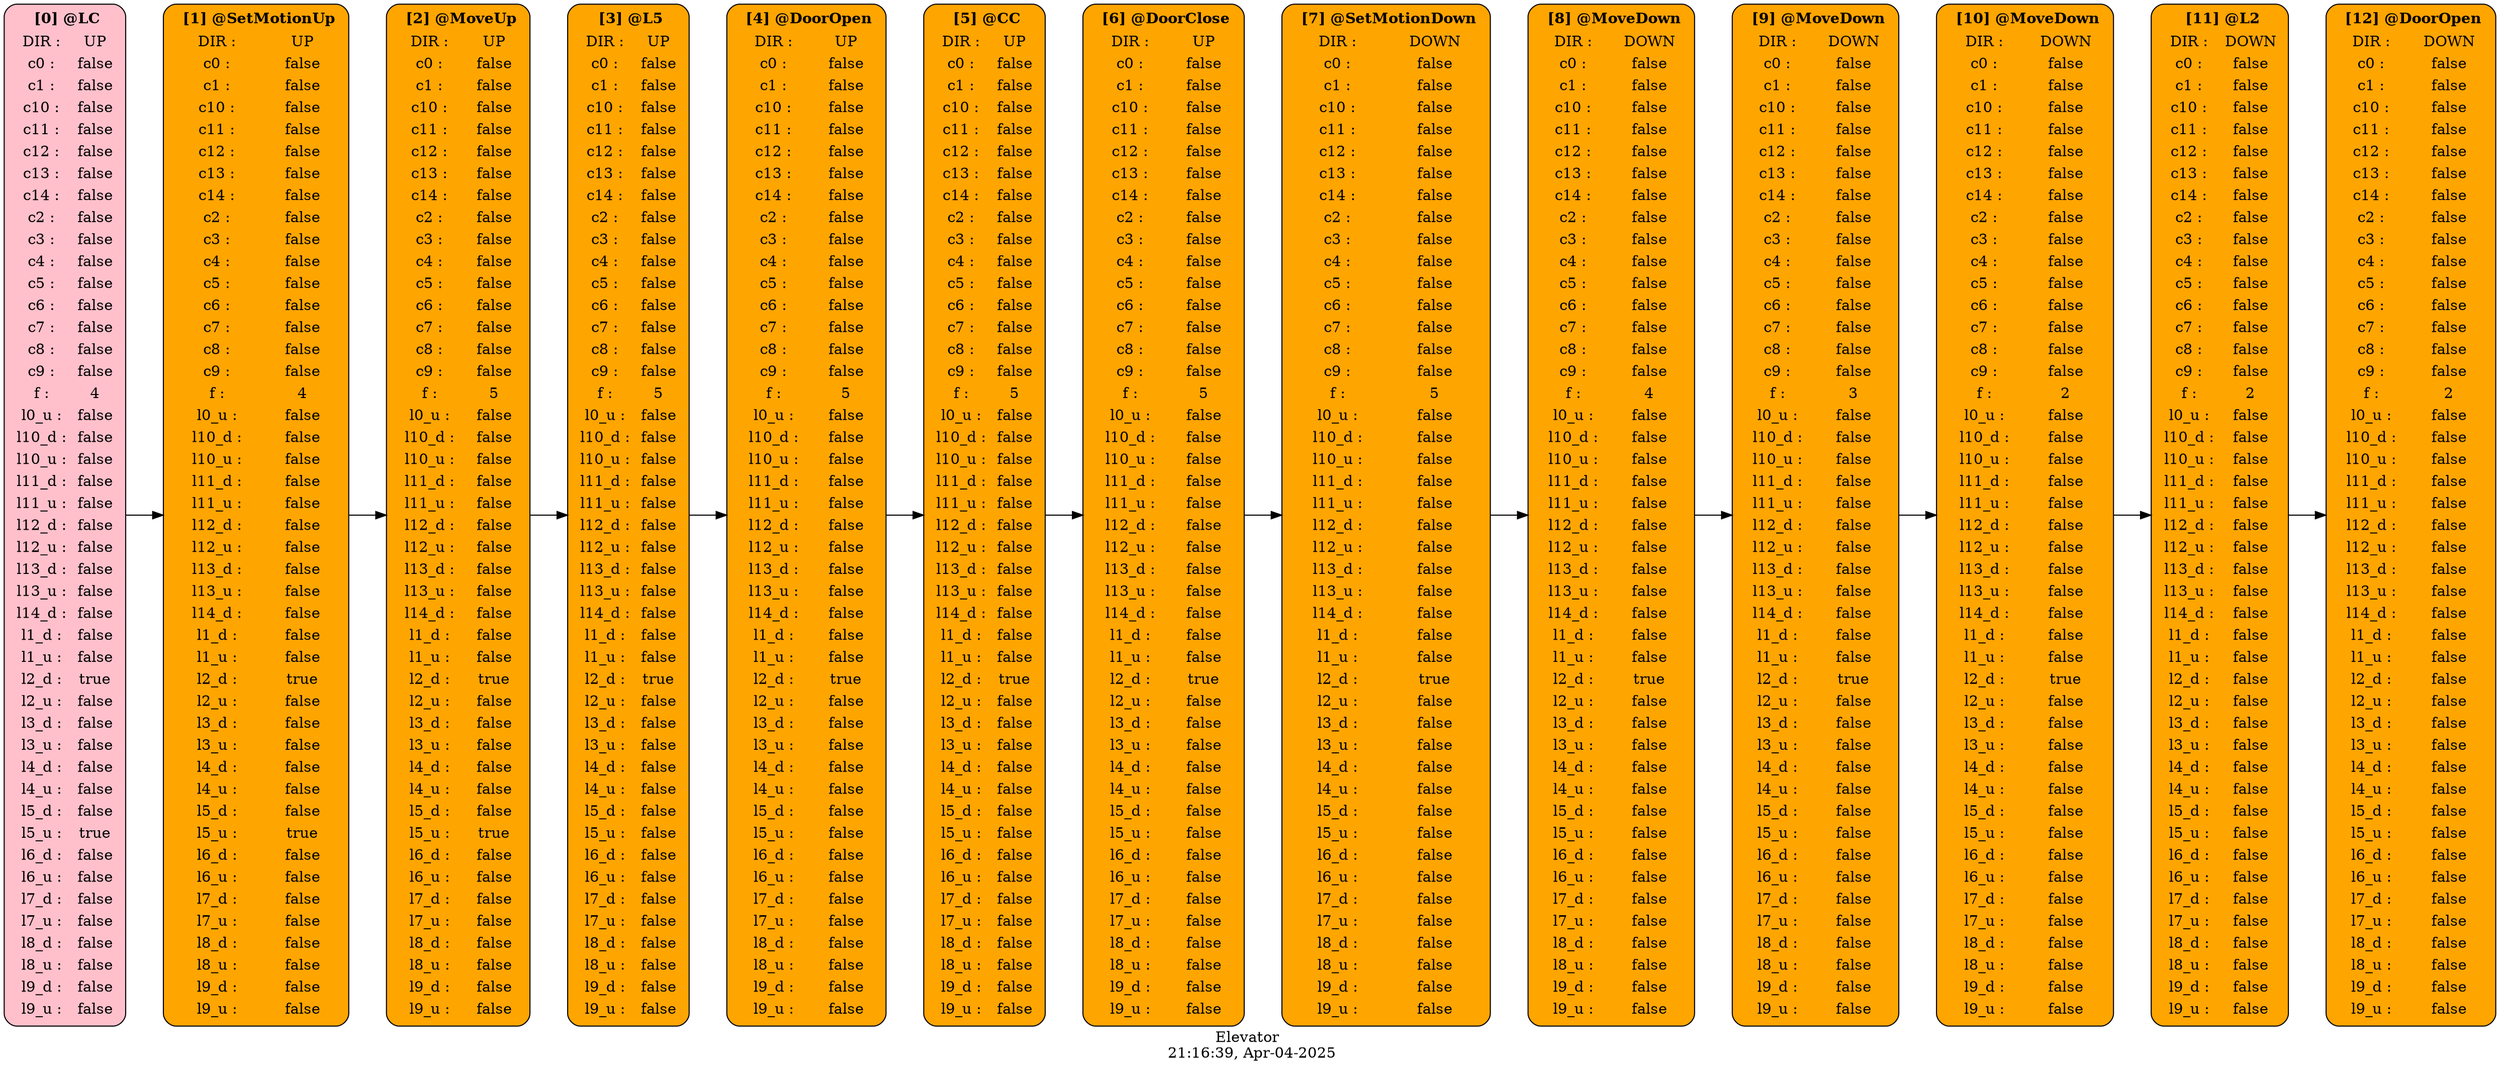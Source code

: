 /*
* Dot trace for Elevator
* [Time Stamp]:21:16:39, Apr-04-2025
* [Location]:/Users/huan/Elevator_SMT_Verification/test/trace/Elevator ID5.dot
* [States]:24
* CC DoorClose DoorOpen L0 L1 L10 L11 L12 L13 L14 L2 L3 L4 L5 L6 L7 L8 L9 LC MoveDown MoveUp SetIdle SetMotionDown SetMotionUp 
* [Trans]:101
* [Start State]:LC
* [Final State(s)]:
*DoorOpen MoveUp MoveDown CC LC SetMotionUp SetMotionDown SetIdle L0 L1 L2 L3 L4 L5 L6 L7 L8 L9 L10 L11 L12 L13 L14 DoorClose 
* [Trace Length]:13 
*/




digraph G { 



	 rankdir="LR"



label="Elevator \n 21:16:39, Apr-04-2025"
labelloc=" b " ;
labeljust=" c ";
	n0 [color="black", style="rounded, filled" , fillcolor="pink" , shape="rect", label= < 
 		 <table border='0' cellborder='0' style='rounded'> 
			 <tr><td align="center" colspan="2" > <b>[0] @LC</b></td></tr>
			 <tr><td align="center">DIR : </td><td>UP</td></tr> 
			 <tr><td align="center">c0 : </td><td>false</td></tr> 
			 <tr><td align="center">c1 : </td><td>false</td></tr> 
			 <tr><td align="center">c10 : </td><td>false</td></tr> 
			 <tr><td align="center">c11 : </td><td>false</td></tr> 
			 <tr><td align="center">c12 : </td><td>false</td></tr> 
			 <tr><td align="center">c13 : </td><td>false</td></tr> 
			 <tr><td align="center">c14 : </td><td>false</td></tr> 
			 <tr><td align="center">c2 : </td><td>false</td></tr> 
			 <tr><td align="center">c3 : </td><td>false</td></tr> 
			 <tr><td align="center">c4 : </td><td>false</td></tr> 
			 <tr><td align="center">c5 : </td><td>false</td></tr> 
			 <tr><td align="center">c6 : </td><td>false</td></tr> 
			 <tr><td align="center">c7 : </td><td>false</td></tr> 
			 <tr><td align="center">c8 : </td><td>false</td></tr> 
			 <tr><td align="center">c9 : </td><td>false</td></tr> 
			 <tr><td align="center">f : </td><td>4</td></tr> 
			 <tr><td align="center">l0_u : </td><td>false</td></tr> 
			 <tr><td align="center">l10_d : </td><td>false</td></tr> 
			 <tr><td align="center">l10_u : </td><td>false</td></tr> 
			 <tr><td align="center">l11_d : </td><td>false</td></tr> 
			 <tr><td align="center">l11_u : </td><td>false</td></tr> 
			 <tr><td align="center">l12_d : </td><td>false</td></tr> 
			 <tr><td align="center">l12_u : </td><td>false</td></tr> 
			 <tr><td align="center">l13_d : </td><td>false</td></tr> 
			 <tr><td align="center">l13_u : </td><td>false</td></tr> 
			 <tr><td align="center">l14_d : </td><td>false</td></tr> 
			 <tr><td align="center">l1_d : </td><td>false</td></tr> 
			 <tr><td align="center">l1_u : </td><td>false</td></tr> 
			 <tr><td align="center">l2_d : </td><td>true</td></tr> 
			 <tr><td align="center">l2_u : </td><td>false</td></tr> 
			 <tr><td align="center">l3_d : </td><td>false</td></tr> 
			 <tr><td align="center">l3_u : </td><td>false</td></tr> 
			 <tr><td align="center">l4_d : </td><td>false</td></tr> 
			 <tr><td align="center">l4_u : </td><td>false</td></tr> 
			 <tr><td align="center">l5_d : </td><td>false</td></tr> 
			 <tr><td align="center">l5_u : </td><td>true</td></tr> 
			 <tr><td align="center">l6_d : </td><td>false</td></tr> 
			 <tr><td align="center">l6_u : </td><td>false</td></tr> 
			 <tr><td align="center">l7_d : </td><td>false</td></tr> 
			 <tr><td align="center">l7_u : </td><td>false</td></tr> 
			 <tr><td align="center">l8_d : </td><td>false</td></tr> 
			 <tr><td align="center">l8_u : </td><td>false</td></tr> 
			 <tr><td align="center">l9_d : </td><td>false</td></tr> 
			 <tr><td align="center">l9_u : </td><td>false</td></tr> 
		 </table> > ]
	n1 [color="black", style="rounded, filled" , fillcolor="orange" , shape="rect", label= < 
 		 <table border='0' cellborder='0' style='rounded'> 
			 <tr><td align="center" colspan="2" > <b>[1] @SetMotionUp</b></td></tr>
			 <tr><td align="center">DIR : </td><td>UP</td></tr> 
			 <tr><td align="center">c0 : </td><td>false</td></tr> 
			 <tr><td align="center">c1 : </td><td>false</td></tr> 
			 <tr><td align="center">c10 : </td><td>false</td></tr> 
			 <tr><td align="center">c11 : </td><td>false</td></tr> 
			 <tr><td align="center">c12 : </td><td>false</td></tr> 
			 <tr><td align="center">c13 : </td><td>false</td></tr> 
			 <tr><td align="center">c14 : </td><td>false</td></tr> 
			 <tr><td align="center">c2 : </td><td>false</td></tr> 
			 <tr><td align="center">c3 : </td><td>false</td></tr> 
			 <tr><td align="center">c4 : </td><td>false</td></tr> 
			 <tr><td align="center">c5 : </td><td>false</td></tr> 
			 <tr><td align="center">c6 : </td><td>false</td></tr> 
			 <tr><td align="center">c7 : </td><td>false</td></tr> 
			 <tr><td align="center">c8 : </td><td>false</td></tr> 
			 <tr><td align="center">c9 : </td><td>false</td></tr> 
			 <tr><td align="center">f : </td><td>4</td></tr> 
			 <tr><td align="center">l0_u : </td><td>false</td></tr> 
			 <tr><td align="center">l10_d : </td><td>false</td></tr> 
			 <tr><td align="center">l10_u : </td><td>false</td></tr> 
			 <tr><td align="center">l11_d : </td><td>false</td></tr> 
			 <tr><td align="center">l11_u : </td><td>false</td></tr> 
			 <tr><td align="center">l12_d : </td><td>false</td></tr> 
			 <tr><td align="center">l12_u : </td><td>false</td></tr> 
			 <tr><td align="center">l13_d : </td><td>false</td></tr> 
			 <tr><td align="center">l13_u : </td><td>false</td></tr> 
			 <tr><td align="center">l14_d : </td><td>false</td></tr> 
			 <tr><td align="center">l1_d : </td><td>false</td></tr> 
			 <tr><td align="center">l1_u : </td><td>false</td></tr> 
			 <tr><td align="center">l2_d : </td><td>true</td></tr> 
			 <tr><td align="center">l2_u : </td><td>false</td></tr> 
			 <tr><td align="center">l3_d : </td><td>false</td></tr> 
			 <tr><td align="center">l3_u : </td><td>false</td></tr> 
			 <tr><td align="center">l4_d : </td><td>false</td></tr> 
			 <tr><td align="center">l4_u : </td><td>false</td></tr> 
			 <tr><td align="center">l5_d : </td><td>false</td></tr> 
			 <tr><td align="center">l5_u : </td><td>true</td></tr> 
			 <tr><td align="center">l6_d : </td><td>false</td></tr> 
			 <tr><td align="center">l6_u : </td><td>false</td></tr> 
			 <tr><td align="center">l7_d : </td><td>false</td></tr> 
			 <tr><td align="center">l7_u : </td><td>false</td></tr> 
			 <tr><td align="center">l8_d : </td><td>false</td></tr> 
			 <tr><td align="center">l8_u : </td><td>false</td></tr> 
			 <tr><td align="center">l9_d : </td><td>false</td></tr> 
			 <tr><td align="center">l9_u : </td><td>false</td></tr> 
		 </table> > ]
	n2 [color="black", style="rounded, filled" , fillcolor="orange" , shape="rect", label= < 
 		 <table border='0' cellborder='0' style='rounded'> 
			 <tr><td align="center" colspan="2" > <b>[2] @MoveUp</b></td></tr>
			 <tr><td align="center">DIR : </td><td>UP</td></tr> 
			 <tr><td align="center">c0 : </td><td>false</td></tr> 
			 <tr><td align="center">c1 : </td><td>false</td></tr> 
			 <tr><td align="center">c10 : </td><td>false</td></tr> 
			 <tr><td align="center">c11 : </td><td>false</td></tr> 
			 <tr><td align="center">c12 : </td><td>false</td></tr> 
			 <tr><td align="center">c13 : </td><td>false</td></tr> 
			 <tr><td align="center">c14 : </td><td>false</td></tr> 
			 <tr><td align="center">c2 : </td><td>false</td></tr> 
			 <tr><td align="center">c3 : </td><td>false</td></tr> 
			 <tr><td align="center">c4 : </td><td>false</td></tr> 
			 <tr><td align="center">c5 : </td><td>false</td></tr> 
			 <tr><td align="center">c6 : </td><td>false</td></tr> 
			 <tr><td align="center">c7 : </td><td>false</td></tr> 
			 <tr><td align="center">c8 : </td><td>false</td></tr> 
			 <tr><td align="center">c9 : </td><td>false</td></tr> 
			 <tr><td align="center">f : </td><td>5</td></tr> 
			 <tr><td align="center">l0_u : </td><td>false</td></tr> 
			 <tr><td align="center">l10_d : </td><td>false</td></tr> 
			 <tr><td align="center">l10_u : </td><td>false</td></tr> 
			 <tr><td align="center">l11_d : </td><td>false</td></tr> 
			 <tr><td align="center">l11_u : </td><td>false</td></tr> 
			 <tr><td align="center">l12_d : </td><td>false</td></tr> 
			 <tr><td align="center">l12_u : </td><td>false</td></tr> 
			 <tr><td align="center">l13_d : </td><td>false</td></tr> 
			 <tr><td align="center">l13_u : </td><td>false</td></tr> 
			 <tr><td align="center">l14_d : </td><td>false</td></tr> 
			 <tr><td align="center">l1_d : </td><td>false</td></tr> 
			 <tr><td align="center">l1_u : </td><td>false</td></tr> 
			 <tr><td align="center">l2_d : </td><td>true</td></tr> 
			 <tr><td align="center">l2_u : </td><td>false</td></tr> 
			 <tr><td align="center">l3_d : </td><td>false</td></tr> 
			 <tr><td align="center">l3_u : </td><td>false</td></tr> 
			 <tr><td align="center">l4_d : </td><td>false</td></tr> 
			 <tr><td align="center">l4_u : </td><td>false</td></tr> 
			 <tr><td align="center">l5_d : </td><td>false</td></tr> 
			 <tr><td align="center">l5_u : </td><td>true</td></tr> 
			 <tr><td align="center">l6_d : </td><td>false</td></tr> 
			 <tr><td align="center">l6_u : </td><td>false</td></tr> 
			 <tr><td align="center">l7_d : </td><td>false</td></tr> 
			 <tr><td align="center">l7_u : </td><td>false</td></tr> 
			 <tr><td align="center">l8_d : </td><td>false</td></tr> 
			 <tr><td align="center">l8_u : </td><td>false</td></tr> 
			 <tr><td align="center">l9_d : </td><td>false</td></tr> 
			 <tr><td align="center">l9_u : </td><td>false</td></tr> 
		 </table> > ]
	n3 [color="black", style="rounded, filled" , fillcolor="orange" , shape="rect", label= < 
 		 <table border='0' cellborder='0' style='rounded'> 
			 <tr><td align="center" colspan="2" > <b>[3] @L5</b></td></tr>
			 <tr><td align="center">DIR : </td><td>UP</td></tr> 
			 <tr><td align="center">c0 : </td><td>false</td></tr> 
			 <tr><td align="center">c1 : </td><td>false</td></tr> 
			 <tr><td align="center">c10 : </td><td>false</td></tr> 
			 <tr><td align="center">c11 : </td><td>false</td></tr> 
			 <tr><td align="center">c12 : </td><td>false</td></tr> 
			 <tr><td align="center">c13 : </td><td>false</td></tr> 
			 <tr><td align="center">c14 : </td><td>false</td></tr> 
			 <tr><td align="center">c2 : </td><td>false</td></tr> 
			 <tr><td align="center">c3 : </td><td>false</td></tr> 
			 <tr><td align="center">c4 : </td><td>false</td></tr> 
			 <tr><td align="center">c5 : </td><td>false</td></tr> 
			 <tr><td align="center">c6 : </td><td>false</td></tr> 
			 <tr><td align="center">c7 : </td><td>false</td></tr> 
			 <tr><td align="center">c8 : </td><td>false</td></tr> 
			 <tr><td align="center">c9 : </td><td>false</td></tr> 
			 <tr><td align="center">f : </td><td>5</td></tr> 
			 <tr><td align="center">l0_u : </td><td>false</td></tr> 
			 <tr><td align="center">l10_d : </td><td>false</td></tr> 
			 <tr><td align="center">l10_u : </td><td>false</td></tr> 
			 <tr><td align="center">l11_d : </td><td>false</td></tr> 
			 <tr><td align="center">l11_u : </td><td>false</td></tr> 
			 <tr><td align="center">l12_d : </td><td>false</td></tr> 
			 <tr><td align="center">l12_u : </td><td>false</td></tr> 
			 <tr><td align="center">l13_d : </td><td>false</td></tr> 
			 <tr><td align="center">l13_u : </td><td>false</td></tr> 
			 <tr><td align="center">l14_d : </td><td>false</td></tr> 
			 <tr><td align="center">l1_d : </td><td>false</td></tr> 
			 <tr><td align="center">l1_u : </td><td>false</td></tr> 
			 <tr><td align="center">l2_d : </td><td>true</td></tr> 
			 <tr><td align="center">l2_u : </td><td>false</td></tr> 
			 <tr><td align="center">l3_d : </td><td>false</td></tr> 
			 <tr><td align="center">l3_u : </td><td>false</td></tr> 
			 <tr><td align="center">l4_d : </td><td>false</td></tr> 
			 <tr><td align="center">l4_u : </td><td>false</td></tr> 
			 <tr><td align="center">l5_d : </td><td>false</td></tr> 
			 <tr><td align="center">l5_u : </td><td>false</td></tr> 
			 <tr><td align="center">l6_d : </td><td>false</td></tr> 
			 <tr><td align="center">l6_u : </td><td>false</td></tr> 
			 <tr><td align="center">l7_d : </td><td>false</td></tr> 
			 <tr><td align="center">l7_u : </td><td>false</td></tr> 
			 <tr><td align="center">l8_d : </td><td>false</td></tr> 
			 <tr><td align="center">l8_u : </td><td>false</td></tr> 
			 <tr><td align="center">l9_d : </td><td>false</td></tr> 
			 <tr><td align="center">l9_u : </td><td>false</td></tr> 
		 </table> > ]
	n4 [color="black", style="rounded, filled" , fillcolor="orange" , shape="rect", label= < 
 		 <table border='0' cellborder='0' style='rounded'> 
			 <tr><td align="center" colspan="2" > <b>[4] @DoorOpen</b></td></tr>
			 <tr><td align="center">DIR : </td><td>UP</td></tr> 
			 <tr><td align="center">c0 : </td><td>false</td></tr> 
			 <tr><td align="center">c1 : </td><td>false</td></tr> 
			 <tr><td align="center">c10 : </td><td>false</td></tr> 
			 <tr><td align="center">c11 : </td><td>false</td></tr> 
			 <tr><td align="center">c12 : </td><td>false</td></tr> 
			 <tr><td align="center">c13 : </td><td>false</td></tr> 
			 <tr><td align="center">c14 : </td><td>false</td></tr> 
			 <tr><td align="center">c2 : </td><td>false</td></tr> 
			 <tr><td align="center">c3 : </td><td>false</td></tr> 
			 <tr><td align="center">c4 : </td><td>false</td></tr> 
			 <tr><td align="center">c5 : </td><td>false</td></tr> 
			 <tr><td align="center">c6 : </td><td>false</td></tr> 
			 <tr><td align="center">c7 : </td><td>false</td></tr> 
			 <tr><td align="center">c8 : </td><td>false</td></tr> 
			 <tr><td align="center">c9 : </td><td>false</td></tr> 
			 <tr><td align="center">f : </td><td>5</td></tr> 
			 <tr><td align="center">l0_u : </td><td>false</td></tr> 
			 <tr><td align="center">l10_d : </td><td>false</td></tr> 
			 <tr><td align="center">l10_u : </td><td>false</td></tr> 
			 <tr><td align="center">l11_d : </td><td>false</td></tr> 
			 <tr><td align="center">l11_u : </td><td>false</td></tr> 
			 <tr><td align="center">l12_d : </td><td>false</td></tr> 
			 <tr><td align="center">l12_u : </td><td>false</td></tr> 
			 <tr><td align="center">l13_d : </td><td>false</td></tr> 
			 <tr><td align="center">l13_u : </td><td>false</td></tr> 
			 <tr><td align="center">l14_d : </td><td>false</td></tr> 
			 <tr><td align="center">l1_d : </td><td>false</td></tr> 
			 <tr><td align="center">l1_u : </td><td>false</td></tr> 
			 <tr><td align="center">l2_d : </td><td>true</td></tr> 
			 <tr><td align="center">l2_u : </td><td>false</td></tr> 
			 <tr><td align="center">l3_d : </td><td>false</td></tr> 
			 <tr><td align="center">l3_u : </td><td>false</td></tr> 
			 <tr><td align="center">l4_d : </td><td>false</td></tr> 
			 <tr><td align="center">l4_u : </td><td>false</td></tr> 
			 <tr><td align="center">l5_d : </td><td>false</td></tr> 
			 <tr><td align="center">l5_u : </td><td>false</td></tr> 
			 <tr><td align="center">l6_d : </td><td>false</td></tr> 
			 <tr><td align="center">l6_u : </td><td>false</td></tr> 
			 <tr><td align="center">l7_d : </td><td>false</td></tr> 
			 <tr><td align="center">l7_u : </td><td>false</td></tr> 
			 <tr><td align="center">l8_d : </td><td>false</td></tr> 
			 <tr><td align="center">l8_u : </td><td>false</td></tr> 
			 <tr><td align="center">l9_d : </td><td>false</td></tr> 
			 <tr><td align="center">l9_u : </td><td>false</td></tr> 
		 </table> > ]
	n5 [color="black", style="rounded, filled" , fillcolor="orange" , shape="rect", label= < 
 		 <table border='0' cellborder='0' style='rounded'> 
			 <tr><td align="center" colspan="2" > <b>[5] @CC</b></td></tr>
			 <tr><td align="center">DIR : </td><td>UP</td></tr> 
			 <tr><td align="center">c0 : </td><td>false</td></tr> 
			 <tr><td align="center">c1 : </td><td>false</td></tr> 
			 <tr><td align="center">c10 : </td><td>false</td></tr> 
			 <tr><td align="center">c11 : </td><td>false</td></tr> 
			 <tr><td align="center">c12 : </td><td>false</td></tr> 
			 <tr><td align="center">c13 : </td><td>false</td></tr> 
			 <tr><td align="center">c14 : </td><td>false</td></tr> 
			 <tr><td align="center">c2 : </td><td>false</td></tr> 
			 <tr><td align="center">c3 : </td><td>false</td></tr> 
			 <tr><td align="center">c4 : </td><td>false</td></tr> 
			 <tr><td align="center">c5 : </td><td>false</td></tr> 
			 <tr><td align="center">c6 : </td><td>false</td></tr> 
			 <tr><td align="center">c7 : </td><td>false</td></tr> 
			 <tr><td align="center">c8 : </td><td>false</td></tr> 
			 <tr><td align="center">c9 : </td><td>false</td></tr> 
			 <tr><td align="center">f : </td><td>5</td></tr> 
			 <tr><td align="center">l0_u : </td><td>false</td></tr> 
			 <tr><td align="center">l10_d : </td><td>false</td></tr> 
			 <tr><td align="center">l10_u : </td><td>false</td></tr> 
			 <tr><td align="center">l11_d : </td><td>false</td></tr> 
			 <tr><td align="center">l11_u : </td><td>false</td></tr> 
			 <tr><td align="center">l12_d : </td><td>false</td></tr> 
			 <tr><td align="center">l12_u : </td><td>false</td></tr> 
			 <tr><td align="center">l13_d : </td><td>false</td></tr> 
			 <tr><td align="center">l13_u : </td><td>false</td></tr> 
			 <tr><td align="center">l14_d : </td><td>false</td></tr> 
			 <tr><td align="center">l1_d : </td><td>false</td></tr> 
			 <tr><td align="center">l1_u : </td><td>false</td></tr> 
			 <tr><td align="center">l2_d : </td><td>true</td></tr> 
			 <tr><td align="center">l2_u : </td><td>false</td></tr> 
			 <tr><td align="center">l3_d : </td><td>false</td></tr> 
			 <tr><td align="center">l3_u : </td><td>false</td></tr> 
			 <tr><td align="center">l4_d : </td><td>false</td></tr> 
			 <tr><td align="center">l4_u : </td><td>false</td></tr> 
			 <tr><td align="center">l5_d : </td><td>false</td></tr> 
			 <tr><td align="center">l5_u : </td><td>false</td></tr> 
			 <tr><td align="center">l6_d : </td><td>false</td></tr> 
			 <tr><td align="center">l6_u : </td><td>false</td></tr> 
			 <tr><td align="center">l7_d : </td><td>false</td></tr> 
			 <tr><td align="center">l7_u : </td><td>false</td></tr> 
			 <tr><td align="center">l8_d : </td><td>false</td></tr> 
			 <tr><td align="center">l8_u : </td><td>false</td></tr> 
			 <tr><td align="center">l9_d : </td><td>false</td></tr> 
			 <tr><td align="center">l9_u : </td><td>false</td></tr> 
		 </table> > ]
	n6 [color="black", style="rounded, filled" , fillcolor="orange" , shape="rect", label= < 
 		 <table border='0' cellborder='0' style='rounded'> 
			 <tr><td align="center" colspan="2" > <b>[6] @DoorClose</b></td></tr>
			 <tr><td align="center">DIR : </td><td>UP</td></tr> 
			 <tr><td align="center">c0 : </td><td>false</td></tr> 
			 <tr><td align="center">c1 : </td><td>false</td></tr> 
			 <tr><td align="center">c10 : </td><td>false</td></tr> 
			 <tr><td align="center">c11 : </td><td>false</td></tr> 
			 <tr><td align="center">c12 : </td><td>false</td></tr> 
			 <tr><td align="center">c13 : </td><td>false</td></tr> 
			 <tr><td align="center">c14 : </td><td>false</td></tr> 
			 <tr><td align="center">c2 : </td><td>false</td></tr> 
			 <tr><td align="center">c3 : </td><td>false</td></tr> 
			 <tr><td align="center">c4 : </td><td>false</td></tr> 
			 <tr><td align="center">c5 : </td><td>false</td></tr> 
			 <tr><td align="center">c6 : </td><td>false</td></tr> 
			 <tr><td align="center">c7 : </td><td>false</td></tr> 
			 <tr><td align="center">c8 : </td><td>false</td></tr> 
			 <tr><td align="center">c9 : </td><td>false</td></tr> 
			 <tr><td align="center">f : </td><td>5</td></tr> 
			 <tr><td align="center">l0_u : </td><td>false</td></tr> 
			 <tr><td align="center">l10_d : </td><td>false</td></tr> 
			 <tr><td align="center">l10_u : </td><td>false</td></tr> 
			 <tr><td align="center">l11_d : </td><td>false</td></tr> 
			 <tr><td align="center">l11_u : </td><td>false</td></tr> 
			 <tr><td align="center">l12_d : </td><td>false</td></tr> 
			 <tr><td align="center">l12_u : </td><td>false</td></tr> 
			 <tr><td align="center">l13_d : </td><td>false</td></tr> 
			 <tr><td align="center">l13_u : </td><td>false</td></tr> 
			 <tr><td align="center">l14_d : </td><td>false</td></tr> 
			 <tr><td align="center">l1_d : </td><td>false</td></tr> 
			 <tr><td align="center">l1_u : </td><td>false</td></tr> 
			 <tr><td align="center">l2_d : </td><td>true</td></tr> 
			 <tr><td align="center">l2_u : </td><td>false</td></tr> 
			 <tr><td align="center">l3_d : </td><td>false</td></tr> 
			 <tr><td align="center">l3_u : </td><td>false</td></tr> 
			 <tr><td align="center">l4_d : </td><td>false</td></tr> 
			 <tr><td align="center">l4_u : </td><td>false</td></tr> 
			 <tr><td align="center">l5_d : </td><td>false</td></tr> 
			 <tr><td align="center">l5_u : </td><td>false</td></tr> 
			 <tr><td align="center">l6_d : </td><td>false</td></tr> 
			 <tr><td align="center">l6_u : </td><td>false</td></tr> 
			 <tr><td align="center">l7_d : </td><td>false</td></tr> 
			 <tr><td align="center">l7_u : </td><td>false</td></tr> 
			 <tr><td align="center">l8_d : </td><td>false</td></tr> 
			 <tr><td align="center">l8_u : </td><td>false</td></tr> 
			 <tr><td align="center">l9_d : </td><td>false</td></tr> 
			 <tr><td align="center">l9_u : </td><td>false</td></tr> 
		 </table> > ]
	n7 [color="black", style="rounded, filled" , fillcolor="orange" , shape="rect", label= < 
 		 <table border='0' cellborder='0' style='rounded'> 
			 <tr><td align="center" colspan="2" > <b>[7] @SetMotionDown</b></td></tr>
			 <tr><td align="center">DIR : </td><td>DOWN</td></tr> 
			 <tr><td align="center">c0 : </td><td>false</td></tr> 
			 <tr><td align="center">c1 : </td><td>false</td></tr> 
			 <tr><td align="center">c10 : </td><td>false</td></tr> 
			 <tr><td align="center">c11 : </td><td>false</td></tr> 
			 <tr><td align="center">c12 : </td><td>false</td></tr> 
			 <tr><td align="center">c13 : </td><td>false</td></tr> 
			 <tr><td align="center">c14 : </td><td>false</td></tr> 
			 <tr><td align="center">c2 : </td><td>false</td></tr> 
			 <tr><td align="center">c3 : </td><td>false</td></tr> 
			 <tr><td align="center">c4 : </td><td>false</td></tr> 
			 <tr><td align="center">c5 : </td><td>false</td></tr> 
			 <tr><td align="center">c6 : </td><td>false</td></tr> 
			 <tr><td align="center">c7 : </td><td>false</td></tr> 
			 <tr><td align="center">c8 : </td><td>false</td></tr> 
			 <tr><td align="center">c9 : </td><td>false</td></tr> 
			 <tr><td align="center">f : </td><td>5</td></tr> 
			 <tr><td align="center">l0_u : </td><td>false</td></tr> 
			 <tr><td align="center">l10_d : </td><td>false</td></tr> 
			 <tr><td align="center">l10_u : </td><td>false</td></tr> 
			 <tr><td align="center">l11_d : </td><td>false</td></tr> 
			 <tr><td align="center">l11_u : </td><td>false</td></tr> 
			 <tr><td align="center">l12_d : </td><td>false</td></tr> 
			 <tr><td align="center">l12_u : </td><td>false</td></tr> 
			 <tr><td align="center">l13_d : </td><td>false</td></tr> 
			 <tr><td align="center">l13_u : </td><td>false</td></tr> 
			 <tr><td align="center">l14_d : </td><td>false</td></tr> 
			 <tr><td align="center">l1_d : </td><td>false</td></tr> 
			 <tr><td align="center">l1_u : </td><td>false</td></tr> 
			 <tr><td align="center">l2_d : </td><td>true</td></tr> 
			 <tr><td align="center">l2_u : </td><td>false</td></tr> 
			 <tr><td align="center">l3_d : </td><td>false</td></tr> 
			 <tr><td align="center">l3_u : </td><td>false</td></tr> 
			 <tr><td align="center">l4_d : </td><td>false</td></tr> 
			 <tr><td align="center">l4_u : </td><td>false</td></tr> 
			 <tr><td align="center">l5_d : </td><td>false</td></tr> 
			 <tr><td align="center">l5_u : </td><td>false</td></tr> 
			 <tr><td align="center">l6_d : </td><td>false</td></tr> 
			 <tr><td align="center">l6_u : </td><td>false</td></tr> 
			 <tr><td align="center">l7_d : </td><td>false</td></tr> 
			 <tr><td align="center">l7_u : </td><td>false</td></tr> 
			 <tr><td align="center">l8_d : </td><td>false</td></tr> 
			 <tr><td align="center">l8_u : </td><td>false</td></tr> 
			 <tr><td align="center">l9_d : </td><td>false</td></tr> 
			 <tr><td align="center">l9_u : </td><td>false</td></tr> 
		 </table> > ]
	n8 [color="black", style="rounded, filled" , fillcolor="orange" , shape="rect", label= < 
 		 <table border='0' cellborder='0' style='rounded'> 
			 <tr><td align="center" colspan="2" > <b>[8] @MoveDown</b></td></tr>
			 <tr><td align="center">DIR : </td><td>DOWN</td></tr> 
			 <tr><td align="center">c0 : </td><td>false</td></tr> 
			 <tr><td align="center">c1 : </td><td>false</td></tr> 
			 <tr><td align="center">c10 : </td><td>false</td></tr> 
			 <tr><td align="center">c11 : </td><td>false</td></tr> 
			 <tr><td align="center">c12 : </td><td>false</td></tr> 
			 <tr><td align="center">c13 : </td><td>false</td></tr> 
			 <tr><td align="center">c14 : </td><td>false</td></tr> 
			 <tr><td align="center">c2 : </td><td>false</td></tr> 
			 <tr><td align="center">c3 : </td><td>false</td></tr> 
			 <tr><td align="center">c4 : </td><td>false</td></tr> 
			 <tr><td align="center">c5 : </td><td>false</td></tr> 
			 <tr><td align="center">c6 : </td><td>false</td></tr> 
			 <tr><td align="center">c7 : </td><td>false</td></tr> 
			 <tr><td align="center">c8 : </td><td>false</td></tr> 
			 <tr><td align="center">c9 : </td><td>false</td></tr> 
			 <tr><td align="center">f : </td><td>4</td></tr> 
			 <tr><td align="center">l0_u : </td><td>false</td></tr> 
			 <tr><td align="center">l10_d : </td><td>false</td></tr> 
			 <tr><td align="center">l10_u : </td><td>false</td></tr> 
			 <tr><td align="center">l11_d : </td><td>false</td></tr> 
			 <tr><td align="center">l11_u : </td><td>false</td></tr> 
			 <tr><td align="center">l12_d : </td><td>false</td></tr> 
			 <tr><td align="center">l12_u : </td><td>false</td></tr> 
			 <tr><td align="center">l13_d : </td><td>false</td></tr> 
			 <tr><td align="center">l13_u : </td><td>false</td></tr> 
			 <tr><td align="center">l14_d : </td><td>false</td></tr> 
			 <tr><td align="center">l1_d : </td><td>false</td></tr> 
			 <tr><td align="center">l1_u : </td><td>false</td></tr> 
			 <tr><td align="center">l2_d : </td><td>true</td></tr> 
			 <tr><td align="center">l2_u : </td><td>false</td></tr> 
			 <tr><td align="center">l3_d : </td><td>false</td></tr> 
			 <tr><td align="center">l3_u : </td><td>false</td></tr> 
			 <tr><td align="center">l4_d : </td><td>false</td></tr> 
			 <tr><td align="center">l4_u : </td><td>false</td></tr> 
			 <tr><td align="center">l5_d : </td><td>false</td></tr> 
			 <tr><td align="center">l5_u : </td><td>false</td></tr> 
			 <tr><td align="center">l6_d : </td><td>false</td></tr> 
			 <tr><td align="center">l6_u : </td><td>false</td></tr> 
			 <tr><td align="center">l7_d : </td><td>false</td></tr> 
			 <tr><td align="center">l7_u : </td><td>false</td></tr> 
			 <tr><td align="center">l8_d : </td><td>false</td></tr> 
			 <tr><td align="center">l8_u : </td><td>false</td></tr> 
			 <tr><td align="center">l9_d : </td><td>false</td></tr> 
			 <tr><td align="center">l9_u : </td><td>false</td></tr> 
		 </table> > ]
	n9 [color="black", style="rounded, filled" , fillcolor="orange" , shape="rect", label= < 
 		 <table border='0' cellborder='0' style='rounded'> 
			 <tr><td align="center" colspan="2" > <b>[9] @MoveDown</b></td></tr>
			 <tr><td align="center">DIR : </td><td>DOWN</td></tr> 
			 <tr><td align="center">c0 : </td><td>false</td></tr> 
			 <tr><td align="center">c1 : </td><td>false</td></tr> 
			 <tr><td align="center">c10 : </td><td>false</td></tr> 
			 <tr><td align="center">c11 : </td><td>false</td></tr> 
			 <tr><td align="center">c12 : </td><td>false</td></tr> 
			 <tr><td align="center">c13 : </td><td>false</td></tr> 
			 <tr><td align="center">c14 : </td><td>false</td></tr> 
			 <tr><td align="center">c2 : </td><td>false</td></tr> 
			 <tr><td align="center">c3 : </td><td>false</td></tr> 
			 <tr><td align="center">c4 : </td><td>false</td></tr> 
			 <tr><td align="center">c5 : </td><td>false</td></tr> 
			 <tr><td align="center">c6 : </td><td>false</td></tr> 
			 <tr><td align="center">c7 : </td><td>false</td></tr> 
			 <tr><td align="center">c8 : </td><td>false</td></tr> 
			 <tr><td align="center">c9 : </td><td>false</td></tr> 
			 <tr><td align="center">f : </td><td>3</td></tr> 
			 <tr><td align="center">l0_u : </td><td>false</td></tr> 
			 <tr><td align="center">l10_d : </td><td>false</td></tr> 
			 <tr><td align="center">l10_u : </td><td>false</td></tr> 
			 <tr><td align="center">l11_d : </td><td>false</td></tr> 
			 <tr><td align="center">l11_u : </td><td>false</td></tr> 
			 <tr><td align="center">l12_d : </td><td>false</td></tr> 
			 <tr><td align="center">l12_u : </td><td>false</td></tr> 
			 <tr><td align="center">l13_d : </td><td>false</td></tr> 
			 <tr><td align="center">l13_u : </td><td>false</td></tr> 
			 <tr><td align="center">l14_d : </td><td>false</td></tr> 
			 <tr><td align="center">l1_d : </td><td>false</td></tr> 
			 <tr><td align="center">l1_u : </td><td>false</td></tr> 
			 <tr><td align="center">l2_d : </td><td>true</td></tr> 
			 <tr><td align="center">l2_u : </td><td>false</td></tr> 
			 <tr><td align="center">l3_d : </td><td>false</td></tr> 
			 <tr><td align="center">l3_u : </td><td>false</td></tr> 
			 <tr><td align="center">l4_d : </td><td>false</td></tr> 
			 <tr><td align="center">l4_u : </td><td>false</td></tr> 
			 <tr><td align="center">l5_d : </td><td>false</td></tr> 
			 <tr><td align="center">l5_u : </td><td>false</td></tr> 
			 <tr><td align="center">l6_d : </td><td>false</td></tr> 
			 <tr><td align="center">l6_u : </td><td>false</td></tr> 
			 <tr><td align="center">l7_d : </td><td>false</td></tr> 
			 <tr><td align="center">l7_u : </td><td>false</td></tr> 
			 <tr><td align="center">l8_d : </td><td>false</td></tr> 
			 <tr><td align="center">l8_u : </td><td>false</td></tr> 
			 <tr><td align="center">l9_d : </td><td>false</td></tr> 
			 <tr><td align="center">l9_u : </td><td>false</td></tr> 
		 </table> > ]
	n10 [color="black", style="rounded, filled" , fillcolor="orange" , shape="rect", label= < 
 		 <table border='0' cellborder='0' style='rounded'> 
			 <tr><td align="center" colspan="2" > <b>[10] @MoveDown</b></td></tr>
			 <tr><td align="center">DIR : </td><td>DOWN</td></tr> 
			 <tr><td align="center">c0 : </td><td>false</td></tr> 
			 <tr><td align="center">c1 : </td><td>false</td></tr> 
			 <tr><td align="center">c10 : </td><td>false</td></tr> 
			 <tr><td align="center">c11 : </td><td>false</td></tr> 
			 <tr><td align="center">c12 : </td><td>false</td></tr> 
			 <tr><td align="center">c13 : </td><td>false</td></tr> 
			 <tr><td align="center">c14 : </td><td>false</td></tr> 
			 <tr><td align="center">c2 : </td><td>false</td></tr> 
			 <tr><td align="center">c3 : </td><td>false</td></tr> 
			 <tr><td align="center">c4 : </td><td>false</td></tr> 
			 <tr><td align="center">c5 : </td><td>false</td></tr> 
			 <tr><td align="center">c6 : </td><td>false</td></tr> 
			 <tr><td align="center">c7 : </td><td>false</td></tr> 
			 <tr><td align="center">c8 : </td><td>false</td></tr> 
			 <tr><td align="center">c9 : </td><td>false</td></tr> 
			 <tr><td align="center">f : </td><td>2</td></tr> 
			 <tr><td align="center">l0_u : </td><td>false</td></tr> 
			 <tr><td align="center">l10_d : </td><td>false</td></tr> 
			 <tr><td align="center">l10_u : </td><td>false</td></tr> 
			 <tr><td align="center">l11_d : </td><td>false</td></tr> 
			 <tr><td align="center">l11_u : </td><td>false</td></tr> 
			 <tr><td align="center">l12_d : </td><td>false</td></tr> 
			 <tr><td align="center">l12_u : </td><td>false</td></tr> 
			 <tr><td align="center">l13_d : </td><td>false</td></tr> 
			 <tr><td align="center">l13_u : </td><td>false</td></tr> 
			 <tr><td align="center">l14_d : </td><td>false</td></tr> 
			 <tr><td align="center">l1_d : </td><td>false</td></tr> 
			 <tr><td align="center">l1_u : </td><td>false</td></tr> 
			 <tr><td align="center">l2_d : </td><td>true</td></tr> 
			 <tr><td align="center">l2_u : </td><td>false</td></tr> 
			 <tr><td align="center">l3_d : </td><td>false</td></tr> 
			 <tr><td align="center">l3_u : </td><td>false</td></tr> 
			 <tr><td align="center">l4_d : </td><td>false</td></tr> 
			 <tr><td align="center">l4_u : </td><td>false</td></tr> 
			 <tr><td align="center">l5_d : </td><td>false</td></tr> 
			 <tr><td align="center">l5_u : </td><td>false</td></tr> 
			 <tr><td align="center">l6_d : </td><td>false</td></tr> 
			 <tr><td align="center">l6_u : </td><td>false</td></tr> 
			 <tr><td align="center">l7_d : </td><td>false</td></tr> 
			 <tr><td align="center">l7_u : </td><td>false</td></tr> 
			 <tr><td align="center">l8_d : </td><td>false</td></tr> 
			 <tr><td align="center">l8_u : </td><td>false</td></tr> 
			 <tr><td align="center">l9_d : </td><td>false</td></tr> 
			 <tr><td align="center">l9_u : </td><td>false</td></tr> 
		 </table> > ]
	n11 [color="black", style="rounded, filled" , fillcolor="orange" , shape="rect", label= < 
 		 <table border='0' cellborder='0' style='rounded'> 
			 <tr><td align="center" colspan="2" > <b>[11] @L2</b></td></tr>
			 <tr><td align="center">DIR : </td><td>DOWN</td></tr> 
			 <tr><td align="center">c0 : </td><td>false</td></tr> 
			 <tr><td align="center">c1 : </td><td>false</td></tr> 
			 <tr><td align="center">c10 : </td><td>false</td></tr> 
			 <tr><td align="center">c11 : </td><td>false</td></tr> 
			 <tr><td align="center">c12 : </td><td>false</td></tr> 
			 <tr><td align="center">c13 : </td><td>false</td></tr> 
			 <tr><td align="center">c14 : </td><td>false</td></tr> 
			 <tr><td align="center">c2 : </td><td>false</td></tr> 
			 <tr><td align="center">c3 : </td><td>false</td></tr> 
			 <tr><td align="center">c4 : </td><td>false</td></tr> 
			 <tr><td align="center">c5 : </td><td>false</td></tr> 
			 <tr><td align="center">c6 : </td><td>false</td></tr> 
			 <tr><td align="center">c7 : </td><td>false</td></tr> 
			 <tr><td align="center">c8 : </td><td>false</td></tr> 
			 <tr><td align="center">c9 : </td><td>false</td></tr> 
			 <tr><td align="center">f : </td><td>2</td></tr> 
			 <tr><td align="center">l0_u : </td><td>false</td></tr> 
			 <tr><td align="center">l10_d : </td><td>false</td></tr> 
			 <tr><td align="center">l10_u : </td><td>false</td></tr> 
			 <tr><td align="center">l11_d : </td><td>false</td></tr> 
			 <tr><td align="center">l11_u : </td><td>false</td></tr> 
			 <tr><td align="center">l12_d : </td><td>false</td></tr> 
			 <tr><td align="center">l12_u : </td><td>false</td></tr> 
			 <tr><td align="center">l13_d : </td><td>false</td></tr> 
			 <tr><td align="center">l13_u : </td><td>false</td></tr> 
			 <tr><td align="center">l14_d : </td><td>false</td></tr> 
			 <tr><td align="center">l1_d : </td><td>false</td></tr> 
			 <tr><td align="center">l1_u : </td><td>false</td></tr> 
			 <tr><td align="center">l2_d : </td><td>false</td></tr> 
			 <tr><td align="center">l2_u : </td><td>false</td></tr> 
			 <tr><td align="center">l3_d : </td><td>false</td></tr> 
			 <tr><td align="center">l3_u : </td><td>false</td></tr> 
			 <tr><td align="center">l4_d : </td><td>false</td></tr> 
			 <tr><td align="center">l4_u : </td><td>false</td></tr> 
			 <tr><td align="center">l5_d : </td><td>false</td></tr> 
			 <tr><td align="center">l5_u : </td><td>false</td></tr> 
			 <tr><td align="center">l6_d : </td><td>false</td></tr> 
			 <tr><td align="center">l6_u : </td><td>false</td></tr> 
			 <tr><td align="center">l7_d : </td><td>false</td></tr> 
			 <tr><td align="center">l7_u : </td><td>false</td></tr> 
			 <tr><td align="center">l8_d : </td><td>false</td></tr> 
			 <tr><td align="center">l8_u : </td><td>false</td></tr> 
			 <tr><td align="center">l9_d : </td><td>false</td></tr> 
			 <tr><td align="center">l9_u : </td><td>false</td></tr> 
		 </table> > ]
	n12 [color="black", style="rounded, filled" , fillcolor="orange" , shape="rect", label= < 
 		 <table border='0' cellborder='0' style='rounded'> 
			 <tr><td align="center" colspan="2" > <b>[12] @DoorOpen</b></td></tr>
			 <tr><td align="center">DIR : </td><td>DOWN</td></tr> 
			 <tr><td align="center">c0 : </td><td>false</td></tr> 
			 <tr><td align="center">c1 : </td><td>false</td></tr> 
			 <tr><td align="center">c10 : </td><td>false</td></tr> 
			 <tr><td align="center">c11 : </td><td>false</td></tr> 
			 <tr><td align="center">c12 : </td><td>false</td></tr> 
			 <tr><td align="center">c13 : </td><td>false</td></tr> 
			 <tr><td align="center">c14 : </td><td>false</td></tr> 
			 <tr><td align="center">c2 : </td><td>false</td></tr> 
			 <tr><td align="center">c3 : </td><td>false</td></tr> 
			 <tr><td align="center">c4 : </td><td>false</td></tr> 
			 <tr><td align="center">c5 : </td><td>false</td></tr> 
			 <tr><td align="center">c6 : </td><td>false</td></tr> 
			 <tr><td align="center">c7 : </td><td>false</td></tr> 
			 <tr><td align="center">c8 : </td><td>false</td></tr> 
			 <tr><td align="center">c9 : </td><td>false</td></tr> 
			 <tr><td align="center">f : </td><td>2</td></tr> 
			 <tr><td align="center">l0_u : </td><td>false</td></tr> 
			 <tr><td align="center">l10_d : </td><td>false</td></tr> 
			 <tr><td align="center">l10_u : </td><td>false</td></tr> 
			 <tr><td align="center">l11_d : </td><td>false</td></tr> 
			 <tr><td align="center">l11_u : </td><td>false</td></tr> 
			 <tr><td align="center">l12_d : </td><td>false</td></tr> 
			 <tr><td align="center">l12_u : </td><td>false</td></tr> 
			 <tr><td align="center">l13_d : </td><td>false</td></tr> 
			 <tr><td align="center">l13_u : </td><td>false</td></tr> 
			 <tr><td align="center">l14_d : </td><td>false</td></tr> 
			 <tr><td align="center">l1_d : </td><td>false</td></tr> 
			 <tr><td align="center">l1_u : </td><td>false</td></tr> 
			 <tr><td align="center">l2_d : </td><td>false</td></tr> 
			 <tr><td align="center">l2_u : </td><td>false</td></tr> 
			 <tr><td align="center">l3_d : </td><td>false</td></tr> 
			 <tr><td align="center">l3_u : </td><td>false</td></tr> 
			 <tr><td align="center">l4_d : </td><td>false</td></tr> 
			 <tr><td align="center">l4_u : </td><td>false</td></tr> 
			 <tr><td align="center">l5_d : </td><td>false</td></tr> 
			 <tr><td align="center">l5_u : </td><td>false</td></tr> 
			 <tr><td align="center">l6_d : </td><td>false</td></tr> 
			 <tr><td align="center">l6_u : </td><td>false</td></tr> 
			 <tr><td align="center">l7_d : </td><td>false</td></tr> 
			 <tr><td align="center">l7_u : </td><td>false</td></tr> 
			 <tr><td align="center">l8_d : </td><td>false</td></tr> 
			 <tr><td align="center">l8_u : </td><td>false</td></tr> 
			 <tr><td align="center">l9_d : </td><td>false</td></tr> 
			 <tr><td align="center">l9_u : </td><td>false</td></tr> 
		 </table> > ]




	n0->n1->n2->n3->n4->n5->n6->n7->n8->n9->n10->n11->n12
 } 

